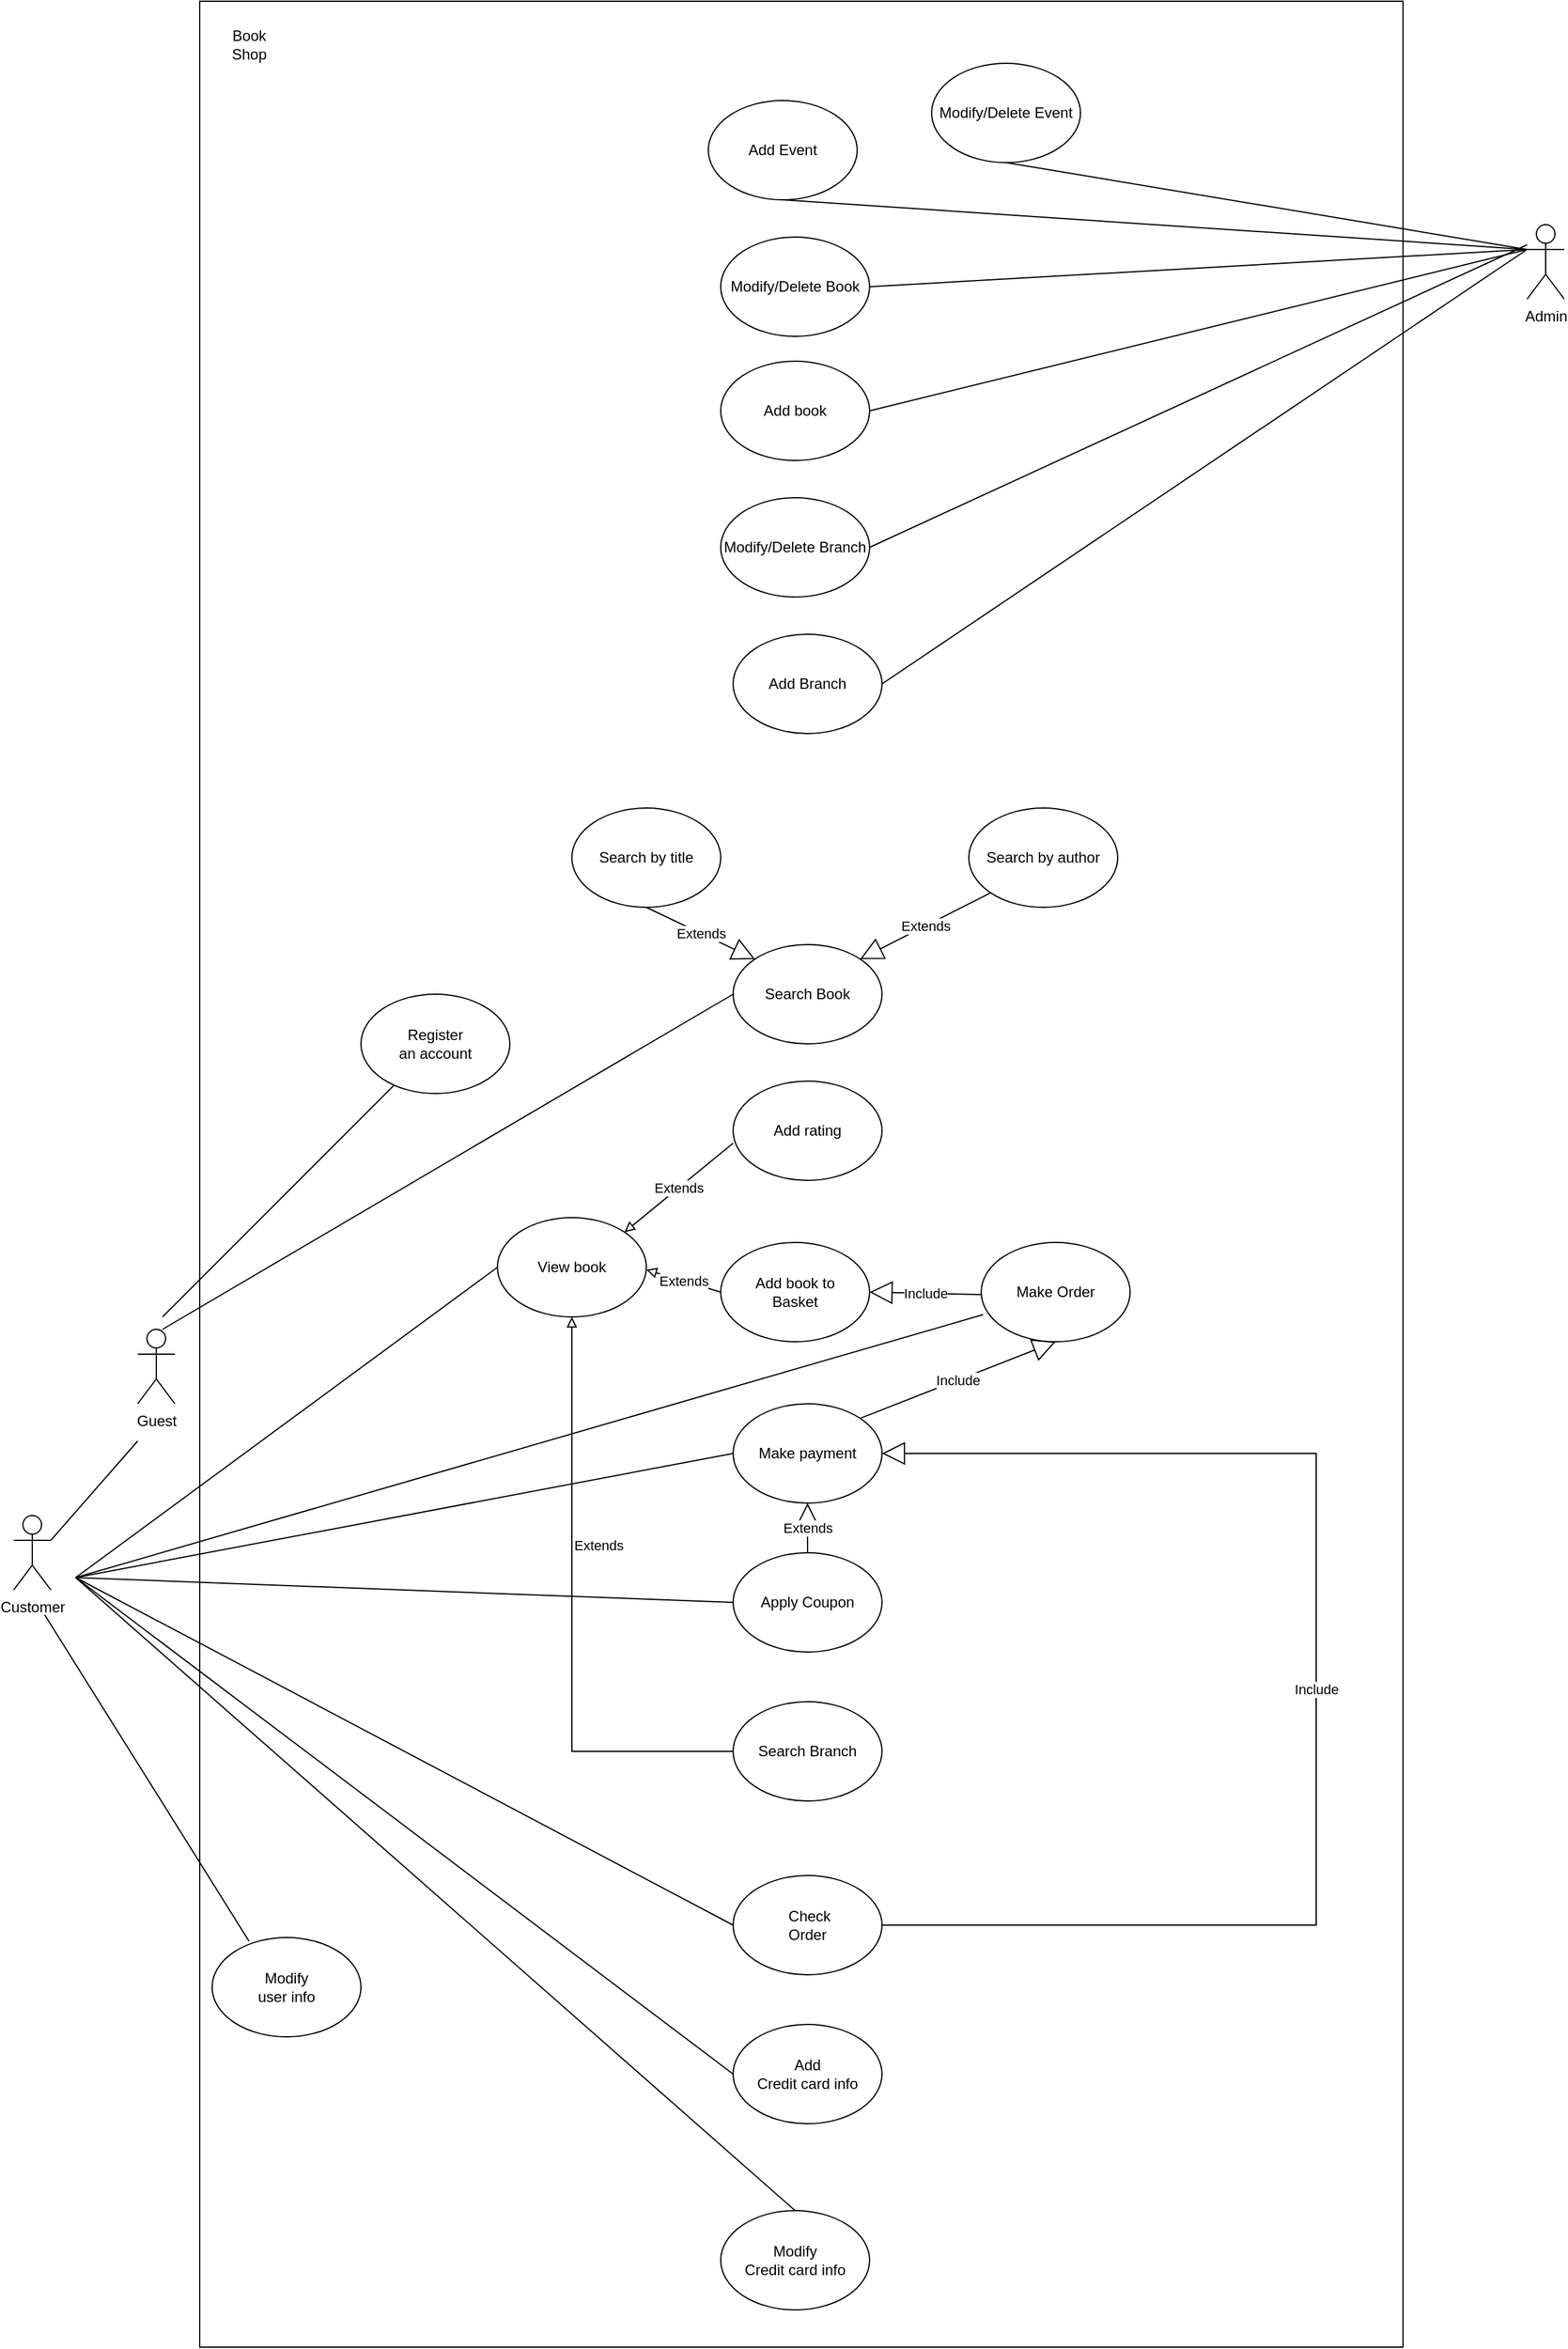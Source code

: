 <mxfile version="21.0.8" type="device"><diagram name="Page-1" id="tZQ85olv9KjOJLr_Hm8N"><mxGraphModel dx="1877" dy="989" grid="1" gridSize="10" guides="1" tooltips="1" connect="1" arrows="1" fold="1" page="1" pageScale="1" pageWidth="1654" pageHeight="2336" math="0" shadow="0"><root><mxCell id="0"/><mxCell id="1" parent="0"/><mxCell id="_yf5WQ7YPVkoK4HTsT3I-1" value="Search Book" style="ellipse;whiteSpace=wrap;html=1;" parent="1" vertex="1"><mxGeometry x="730" y="1010" width="120" height="80" as="geometry"/></mxCell><mxCell id="_yf5WQ7YPVkoK4HTsT3I-2" value="Customer" style="shape=umlActor;verticalLabelPosition=bottom;verticalAlign=top;html=1;outlineConnect=0;" parent="1" vertex="1"><mxGeometry x="150" y="1470" width="30" height="60" as="geometry"/></mxCell><mxCell id="_yf5WQ7YPVkoK4HTsT3I-3" value="Guest" style="shape=umlActor;verticalLabelPosition=bottom;verticalAlign=top;html=1;outlineConnect=0;" parent="1" vertex="1"><mxGeometry x="250" y="1320" width="30" height="60" as="geometry"/></mxCell><mxCell id="_yf5WQ7YPVkoK4HTsT3I-6" value="Admin" style="shape=umlActor;verticalLabelPosition=bottom;verticalAlign=top;html=1;outlineConnect=0;" parent="1" vertex="1"><mxGeometry x="1370" y="430" width="30" height="60" as="geometry"/></mxCell><mxCell id="_yf5WQ7YPVkoK4HTsT3I-9" value="Add book to&lt;br&gt;Basket" style="ellipse;whiteSpace=wrap;html=1;" parent="1" vertex="1"><mxGeometry x="720" y="1250" width="120" height="80" as="geometry"/></mxCell><mxCell id="_yf5WQ7YPVkoK4HTsT3I-10" value="Search Branch" style="ellipse;whiteSpace=wrap;html=1;" parent="1" vertex="1"><mxGeometry x="730" y="1620" width="120" height="80" as="geometry"/></mxCell><mxCell id="_yf5WQ7YPVkoK4HTsT3I-11" value="Add rating" style="ellipse;whiteSpace=wrap;html=1;" parent="1" vertex="1"><mxGeometry x="730" y="1120" width="120" height="80" as="geometry"/></mxCell><mxCell id="_yf5WQ7YPVkoK4HTsT3I-12" value="Apply Coupon" style="ellipse;whiteSpace=wrap;html=1;" parent="1" vertex="1"><mxGeometry x="730" y="1500" width="120" height="80" as="geometry"/></mxCell><mxCell id="_yf5WQ7YPVkoK4HTsT3I-13" value="Make payment" style="ellipse;whiteSpace=wrap;html=1;" parent="1" vertex="1"><mxGeometry x="730" y="1380" width="120" height="80" as="geometry"/></mxCell><mxCell id="_yf5WQ7YPVkoK4HTsT3I-14" value="Add&lt;br&gt;Credit card info" style="ellipse;whiteSpace=wrap;html=1;" parent="1" vertex="1"><mxGeometry x="730" y="1880" width="120" height="80" as="geometry"/></mxCell><mxCell id="_yf5WQ7YPVkoK4HTsT3I-15" value="&amp;nbsp;Check&lt;br&gt;Order" style="ellipse;whiteSpace=wrap;html=1;" parent="1" vertex="1"><mxGeometry x="730" y="1760" width="120" height="80" as="geometry"/></mxCell><mxCell id="_yf5WQ7YPVkoK4HTsT3I-16" value="Add book" style="ellipse;whiteSpace=wrap;html=1;" parent="1" vertex="1"><mxGeometry x="720" y="540" width="120" height="80" as="geometry"/></mxCell><mxCell id="_yf5WQ7YPVkoK4HTsT3I-18" value="Add Branch" style="ellipse;whiteSpace=wrap;html=1;" parent="1" vertex="1"><mxGeometry x="730" y="760" width="120" height="80" as="geometry"/></mxCell><mxCell id="_yf5WQ7YPVkoK4HTsT3I-20" value="Add Event" style="ellipse;whiteSpace=wrap;html=1;" parent="1" vertex="1"><mxGeometry x="710" y="330" width="120" height="80" as="geometry"/></mxCell><mxCell id="_yf5WQ7YPVkoK4HTsT3I-22" value="Search by title" style="ellipse;whiteSpace=wrap;html=1;" parent="1" vertex="1"><mxGeometry x="600" y="900" width="120" height="80" as="geometry"/></mxCell><mxCell id="_yf5WQ7YPVkoK4HTsT3I-23" value="Search by author" style="ellipse;whiteSpace=wrap;html=1;" parent="1" vertex="1"><mxGeometry x="920" y="900" width="120" height="80" as="geometry"/></mxCell><mxCell id="_yf5WQ7YPVkoK4HTsT3I-25" value="Modify/Delete Branch" style="ellipse;whiteSpace=wrap;html=1;" parent="1" vertex="1"><mxGeometry x="720" y="650" width="120" height="80" as="geometry"/></mxCell><mxCell id="_yf5WQ7YPVkoK4HTsT3I-29" value="Modify/Delete Book" style="ellipse;whiteSpace=wrap;html=1;" parent="1" vertex="1"><mxGeometry x="720" y="440" width="120" height="80" as="geometry"/></mxCell><mxCell id="_yf5WQ7YPVkoK4HTsT3I-30" value="Modify/Delete Event" style="ellipse;whiteSpace=wrap;html=1;" parent="1" vertex="1"><mxGeometry x="890" y="300" width="120" height="80" as="geometry"/></mxCell><mxCell id="_yf5WQ7YPVkoK4HTsT3I-40" value="" style="endArrow=none;html=1;rounded=0;exitX=1;exitY=0.333;exitDx=0;exitDy=0;exitPerimeter=0;" parent="1" source="_yf5WQ7YPVkoK4HTsT3I-2" edge="1"><mxGeometry width="50" height="50" relative="1" as="geometry"><mxPoint x="770" y="1500" as="sourcePoint"/><mxPoint x="250" y="1410" as="targetPoint"/></mxGeometry></mxCell><mxCell id="_yf5WQ7YPVkoK4HTsT3I-41" value="" style="endArrow=none;html=1;rounded=0;exitX=1;exitY=0.333;exitDx=0;exitDy=0;exitPerimeter=0;entryX=0;entryY=0.5;entryDx=0;entryDy=0;" parent="1" target="_yf5WQ7YPVkoK4HTsT3I-1" edge="1"><mxGeometry width="50" height="50" relative="1" as="geometry"><mxPoint x="270" y="1320" as="sourcePoint"/><mxPoint x="340" y="1240" as="targetPoint"/></mxGeometry></mxCell><mxCell id="_yf5WQ7YPVkoK4HTsT3I-42" value="" style="endArrow=none;html=1;rounded=0;entryX=0;entryY=0.5;entryDx=0;entryDy=0;" parent="1" target="cXEw7G7dg7JgtxjD6G1c-10" edge="1"><mxGeometry width="50" height="50" relative="1" as="geometry"><mxPoint x="200" y="1520" as="sourcePoint"/><mxPoint x="720" y="1180" as="targetPoint"/></mxGeometry></mxCell><mxCell id="_yf5WQ7YPVkoK4HTsT3I-44" value="" style="endArrow=none;html=1;rounded=0;exitX=1;exitY=0.333;exitDx=0;exitDy=0;exitPerimeter=0;entryX=0;entryY=0.5;entryDx=0;entryDy=0;" parent="1" target="_yf5WQ7YPVkoK4HTsT3I-13" edge="1"><mxGeometry width="50" height="50" relative="1" as="geometry"><mxPoint x="200" y="1520" as="sourcePoint"/><mxPoint x="730" y="1290" as="targetPoint"/></mxGeometry></mxCell><mxCell id="_yf5WQ7YPVkoK4HTsT3I-45" value="" style="endArrow=none;html=1;rounded=0;entryX=0;entryY=0.5;entryDx=0;entryDy=0;exitX=0.5;exitY=1;exitDx=0;exitDy=0;endFill=0;startArrow=block;startFill=0;" parent="1" source="cXEw7G7dg7JgtxjD6G1c-10" target="_yf5WQ7YPVkoK4HTsT3I-10" edge="1"><mxGeometry width="50" height="50" relative="1" as="geometry"><mxPoint x="430" y="1590" as="sourcePoint"/><mxPoint x="730" y="1420" as="targetPoint"/><Array as="points"><mxPoint x="600" y="1660"/></Array></mxGeometry></mxCell><mxCell id="_yf5WQ7YPVkoK4HTsT3I-46" value="" style="endArrow=none;html=1;rounded=0;entryX=0;entryY=0.5;entryDx=0;entryDy=0;" parent="1" target="_yf5WQ7YPVkoK4HTsT3I-12" edge="1"><mxGeometry width="50" height="50" relative="1" as="geometry"><mxPoint x="200" y="1520" as="sourcePoint"/><mxPoint x="740" y="1558" as="targetPoint"/></mxGeometry></mxCell><mxCell id="_yf5WQ7YPVkoK4HTsT3I-47" value="" style="endArrow=none;html=1;rounded=0;entryX=0;entryY=0.5;entryDx=0;entryDy=0;" parent="1" target="_yf5WQ7YPVkoK4HTsT3I-15" edge="1"><mxGeometry width="50" height="50" relative="1" as="geometry"><mxPoint x="200" y="1520" as="sourcePoint"/><mxPoint x="740" y="1690" as="targetPoint"/></mxGeometry></mxCell><mxCell id="_yf5WQ7YPVkoK4HTsT3I-48" value="" style="endArrow=none;html=1;rounded=0;entryX=0;entryY=0.5;entryDx=0;entryDy=0;" parent="1" target="_yf5WQ7YPVkoK4HTsT3I-14" edge="1"><mxGeometry width="50" height="50" relative="1" as="geometry"><mxPoint x="200" y="1520" as="sourcePoint"/><mxPoint x="740" y="1810" as="targetPoint"/></mxGeometry></mxCell><mxCell id="_yf5WQ7YPVkoK4HTsT3I-49" value="" style="endArrow=none;html=1;rounded=0;entryX=0;entryY=0.333;entryDx=0;entryDy=0;entryPerimeter=0;exitX=0.5;exitY=1;exitDx=0;exitDy=0;" parent="1" source="_yf5WQ7YPVkoK4HTsT3I-20" target="_yf5WQ7YPVkoK4HTsT3I-6" edge="1"><mxGeometry width="50" height="50" relative="1" as="geometry"><mxPoint x="1220" y="410" as="sourcePoint"/><mxPoint x="1340" y="470" as="targetPoint"/></mxGeometry></mxCell><mxCell id="_yf5WQ7YPVkoK4HTsT3I-54" value="" style="endArrow=none;html=1;rounded=0;exitX=1;exitY=0.5;exitDx=0;exitDy=0;" parent="1" source="_yf5WQ7YPVkoK4HTsT3I-16" edge="1"><mxGeometry width="50" height="50" relative="1" as="geometry"><mxPoint x="850" y="390" as="sourcePoint"/><mxPoint x="1370" y="450" as="targetPoint"/></mxGeometry></mxCell><mxCell id="_yf5WQ7YPVkoK4HTsT3I-56" value="" style="endArrow=none;html=1;rounded=0;exitX=1;exitY=0.5;exitDx=0;exitDy=0;" parent="1" source="_yf5WQ7YPVkoK4HTsT3I-18" edge="1"><mxGeometry width="50" height="50" relative="1" as="geometry"><mxPoint x="850" y="700" as="sourcePoint"/><mxPoint x="1370" y="450" as="targetPoint"/></mxGeometry></mxCell><mxCell id="_yf5WQ7YPVkoK4HTsT3I-59" value="Extends" style="endArrow=block;endSize=16;endFill=0;html=1;rounded=0;exitX=0.5;exitY=1;exitDx=0;exitDy=0;entryX=0;entryY=0;entryDx=0;entryDy=0;" parent="1" source="_yf5WQ7YPVkoK4HTsT3I-22" target="_yf5WQ7YPVkoK4HTsT3I-1" edge="1"><mxGeometry width="160" relative="1" as="geometry"><mxPoint x="880" y="980" as="sourcePoint"/><mxPoint x="790" y="1009" as="targetPoint"/></mxGeometry></mxCell><mxCell id="_yf5WQ7YPVkoK4HTsT3I-62" value="Extends" style="endArrow=block;endSize=16;endFill=0;html=1;rounded=0;entryX=1;entryY=0;entryDx=0;entryDy=0;exitX=0;exitY=1;exitDx=0;exitDy=0;" parent="1" source="_yf5WQ7YPVkoK4HTsT3I-23" target="_yf5WQ7YPVkoK4HTsT3I-1" edge="1"><mxGeometry width="160" relative="1" as="geometry"><mxPoint x="880" y="1010" as="sourcePoint"/><mxPoint x="982" y="1066" as="targetPoint"/></mxGeometry></mxCell><mxCell id="W_PnwGskH5_R9AePIkD9-1" value="Extends" style="endArrow=block;endSize=16;endFill=0;html=1;rounded=0;entryX=1;entryY=0;entryDx=0;entryDy=0;exitX=0.5;exitY=0;exitDx=0;exitDy=0;" parent="1" source="_yf5WQ7YPVkoK4HTsT3I-12" edge="1"><mxGeometry width="160" relative="1" as="geometry"><mxPoint x="790" y="1486.504" as="sourcePoint"/><mxPoint x="790" y="1460" as="targetPoint"/></mxGeometry></mxCell><mxCell id="cXEw7G7dg7JgtxjD6G1c-1" value="" style="endArrow=none;html=1;rounded=0;entryX=0;entryY=0.333;entryDx=0;entryDy=0;entryPerimeter=0;exitX=0.5;exitY=1;exitDx=0;exitDy=0;" parent="1" source="_yf5WQ7YPVkoK4HTsT3I-30" edge="1"><mxGeometry width="50" height="50" relative="1" as="geometry"><mxPoint x="1120" y="100" as="sourcePoint"/><mxPoint x="1370" y="450" as="targetPoint"/></mxGeometry></mxCell><mxCell id="cXEw7G7dg7JgtxjD6G1c-2" value="" style="endArrow=none;html=1;rounded=0;exitX=1;exitY=0.5;exitDx=0;exitDy=0;" parent="1" source="_yf5WQ7YPVkoK4HTsT3I-29" edge="1"><mxGeometry width="50" height="50" relative="1" as="geometry"><mxPoint x="860" y="190" as="sourcePoint"/><mxPoint x="1370" y="450" as="targetPoint"/></mxGeometry></mxCell><mxCell id="cXEw7G7dg7JgtxjD6G1c-3" value="" style="endArrow=none;html=1;rounded=0;exitX=1;exitY=0.5;exitDx=0;exitDy=0;" parent="1" source="_yf5WQ7YPVkoK4HTsT3I-25" edge="1"><mxGeometry width="50" height="50" relative="1" as="geometry"><mxPoint x="860" y="510" as="sourcePoint"/><mxPoint x="1370" y="446.257" as="targetPoint"/></mxGeometry></mxCell><mxCell id="cXEw7G7dg7JgtxjD6G1c-4" value="Include" style="endArrow=block;endSize=16;endFill=0;html=1;rounded=0;exitX=1;exitY=0;exitDx=0;exitDy=0;entryX=0.5;entryY=1;entryDx=0;entryDy=0;" parent="1" source="_yf5WQ7YPVkoK4HTsT3I-13" target="1A9x44SrBygjYP1HKVog-1" edge="1"><mxGeometry width="160" relative="1" as="geometry"><mxPoint x="908" y="1328" as="sourcePoint"/><mxPoint x="940" y="1340" as="targetPoint"/></mxGeometry></mxCell><mxCell id="cXEw7G7dg7JgtxjD6G1c-5" value="Include" style="endArrow=block;endSize=16;endFill=0;html=1;rounded=0;exitX=1;exitY=0.5;exitDx=0;exitDy=0;entryX=1;entryY=0.5;entryDx=0;entryDy=0;" parent="1" source="_yf5WQ7YPVkoK4HTsT3I-15" target="_yf5WQ7YPVkoK4HTsT3I-13" edge="1"><mxGeometry width="160" relative="1" as="geometry"><mxPoint x="890" y="1320" as="sourcePoint"/><mxPoint x="1080" y="1480" as="targetPoint"/><Array as="points"><mxPoint x="1200" y="1800"/><mxPoint x="1200" y="1420"/></Array></mxGeometry></mxCell><mxCell id="cXEw7G7dg7JgtxjD6G1c-7" value="Modify&lt;br&gt;Credit card info" style="ellipse;whiteSpace=wrap;html=1;" parent="1" vertex="1"><mxGeometry x="720" y="2030" width="120" height="80" as="geometry"/></mxCell><mxCell id="cXEw7G7dg7JgtxjD6G1c-9" value="" style="endArrow=none;html=1;rounded=0;entryX=0.5;entryY=0;entryDx=0;entryDy=0;" parent="1" target="cXEw7G7dg7JgtxjD6G1c-7" edge="1"><mxGeometry width="50" height="50" relative="1" as="geometry"><mxPoint x="200" y="1520" as="sourcePoint"/><mxPoint x="730" y="1920" as="targetPoint"/></mxGeometry></mxCell><mxCell id="cXEw7G7dg7JgtxjD6G1c-10" value="View book" style="ellipse;whiteSpace=wrap;html=1;" parent="1" vertex="1"><mxGeometry x="540" y="1230" width="120" height="80" as="geometry"/></mxCell><mxCell id="cXEw7G7dg7JgtxjD6G1c-11" value="Extends" style="endArrow=none;endSize=16;endFill=0;html=1;rounded=0;entryX=0;entryY=0.625;entryDx=0;entryDy=0;exitX=1;exitY=0;exitDx=0;exitDy=0;entryPerimeter=0;startArrow=block;startFill=0;" parent="1" source="cXEw7G7dg7JgtxjD6G1c-10" target="_yf5WQ7YPVkoK4HTsT3I-11" edge="1"><mxGeometry width="160" relative="1" as="geometry"><mxPoint x="800" y="1510" as="sourcePoint"/><mxPoint x="800" y="1470" as="targetPoint"/></mxGeometry></mxCell><mxCell id="cXEw7G7dg7JgtxjD6G1c-12" value="Extends" style="endArrow=none;endSize=16;endFill=0;html=1;rounded=0;exitX=1;exitY=0;exitDx=0;exitDy=0;startArrow=block;startFill=0;" parent="1" edge="1"><mxGeometry width="160" relative="1" as="geometry"><mxPoint x="660" y="1272" as="sourcePoint"/><mxPoint x="720" y="1290" as="targetPoint"/></mxGeometry></mxCell><mxCell id="cXEw7G7dg7JgtxjD6G1c-13" value="&lt;span style=&quot;color: rgb(0, 0, 0); font-family: Helvetica; font-size: 11px; font-style: normal; font-variant-ligatures: normal; font-variant-caps: normal; font-weight: 400; letter-spacing: normal; orphans: 2; text-align: center; text-indent: 0px; text-transform: none; widows: 2; word-spacing: 0px; -webkit-text-stroke-width: 0px; background-color: rgb(255, 255, 255); text-decoration-thickness: initial; text-decoration-style: initial; text-decoration-color: initial; float: none; display: inline !important;&quot;&gt;Extends&lt;/span&gt;" style="text;whiteSpace=wrap;html=1;" parent="1" vertex="1"><mxGeometry x="600" y="1480" width="70" height="40" as="geometry"/></mxCell><mxCell id="cXEw7G7dg7JgtxjD6G1c-14" value="Register&lt;br&gt;an account" style="ellipse;whiteSpace=wrap;html=1;" parent="1" vertex="1"><mxGeometry x="430" y="1050" width="120" height="80" as="geometry"/></mxCell><mxCell id="cXEw7G7dg7JgtxjD6G1c-15" value="" style="endArrow=none;html=1;rounded=0;" parent="1" source="cXEw7G7dg7JgtxjD6G1c-14" edge="1"><mxGeometry width="50" height="50" relative="1" as="geometry"><mxPoint x="200" y="1220" as="sourcePoint"/><mxPoint x="270" y="1310" as="targetPoint"/></mxGeometry></mxCell><mxCell id="cXEw7G7dg7JgtxjD6G1c-16" value="Modify&lt;br&gt;user info" style="ellipse;whiteSpace=wrap;html=1;" parent="1" vertex="1"><mxGeometry x="310" y="1810" width="120" height="80" as="geometry"/></mxCell><mxCell id="cXEw7G7dg7JgtxjD6G1c-17" value="" style="endArrow=none;html=1;rounded=0;exitX=0.248;exitY=0.037;exitDx=0;exitDy=0;exitPerimeter=0;" parent="1" source="cXEw7G7dg7JgtxjD6G1c-16" edge="1"><mxGeometry width="50" height="50" relative="1" as="geometry"><mxPoint x="330" y="1800" as="sourcePoint"/><mxPoint x="175" y="1550" as="targetPoint"/></mxGeometry></mxCell><mxCell id="1A9x44SrBygjYP1HKVog-1" value="Make Order" style="ellipse;whiteSpace=wrap;html=1;" vertex="1" parent="1"><mxGeometry x="930" y="1250" width="120" height="80" as="geometry"/></mxCell><mxCell id="1A9x44SrBygjYP1HKVog-2" value="Include" style="endArrow=block;endSize=16;endFill=0;html=1;rounded=0;exitX=1;exitY=0;exitDx=0;exitDy=0;entryX=1;entryY=0.5;entryDx=0;entryDy=0;" edge="1" parent="1" target="_yf5WQ7YPVkoK4HTsT3I-9"><mxGeometry width="160" relative="1" as="geometry"><mxPoint x="930" y="1292" as="sourcePoint"/><mxPoint x="1088" y="1230" as="targetPoint"/></mxGeometry></mxCell><mxCell id="1A9x44SrBygjYP1HKVog-3" value="" style="endArrow=none;html=1;rounded=0;exitX=1;exitY=0.333;exitDx=0;exitDy=0;exitPerimeter=0;entryX=0.013;entryY=0.727;entryDx=0;entryDy=0;entryPerimeter=0;" edge="1" parent="1" target="1A9x44SrBygjYP1HKVog-1"><mxGeometry width="50" height="50" relative="1" as="geometry"><mxPoint x="200" y="1520" as="sourcePoint"/><mxPoint x="730" y="1420" as="targetPoint"/></mxGeometry></mxCell><mxCell id="1A9x44SrBygjYP1HKVog-4" value="" style="rounded=0;whiteSpace=wrap;html=1;fillColor=none;" vertex="1" parent="1"><mxGeometry x="300" y="250" width="970" height="1890" as="geometry"/></mxCell><mxCell id="1A9x44SrBygjYP1HKVog-5" value="Book Shop" style="text;html=1;strokeColor=none;fillColor=none;align=center;verticalAlign=middle;whiteSpace=wrap;rounded=0;" vertex="1" parent="1"><mxGeometry x="310" y="270" width="60" height="30" as="geometry"/></mxCell></root></mxGraphModel></diagram></mxfile>